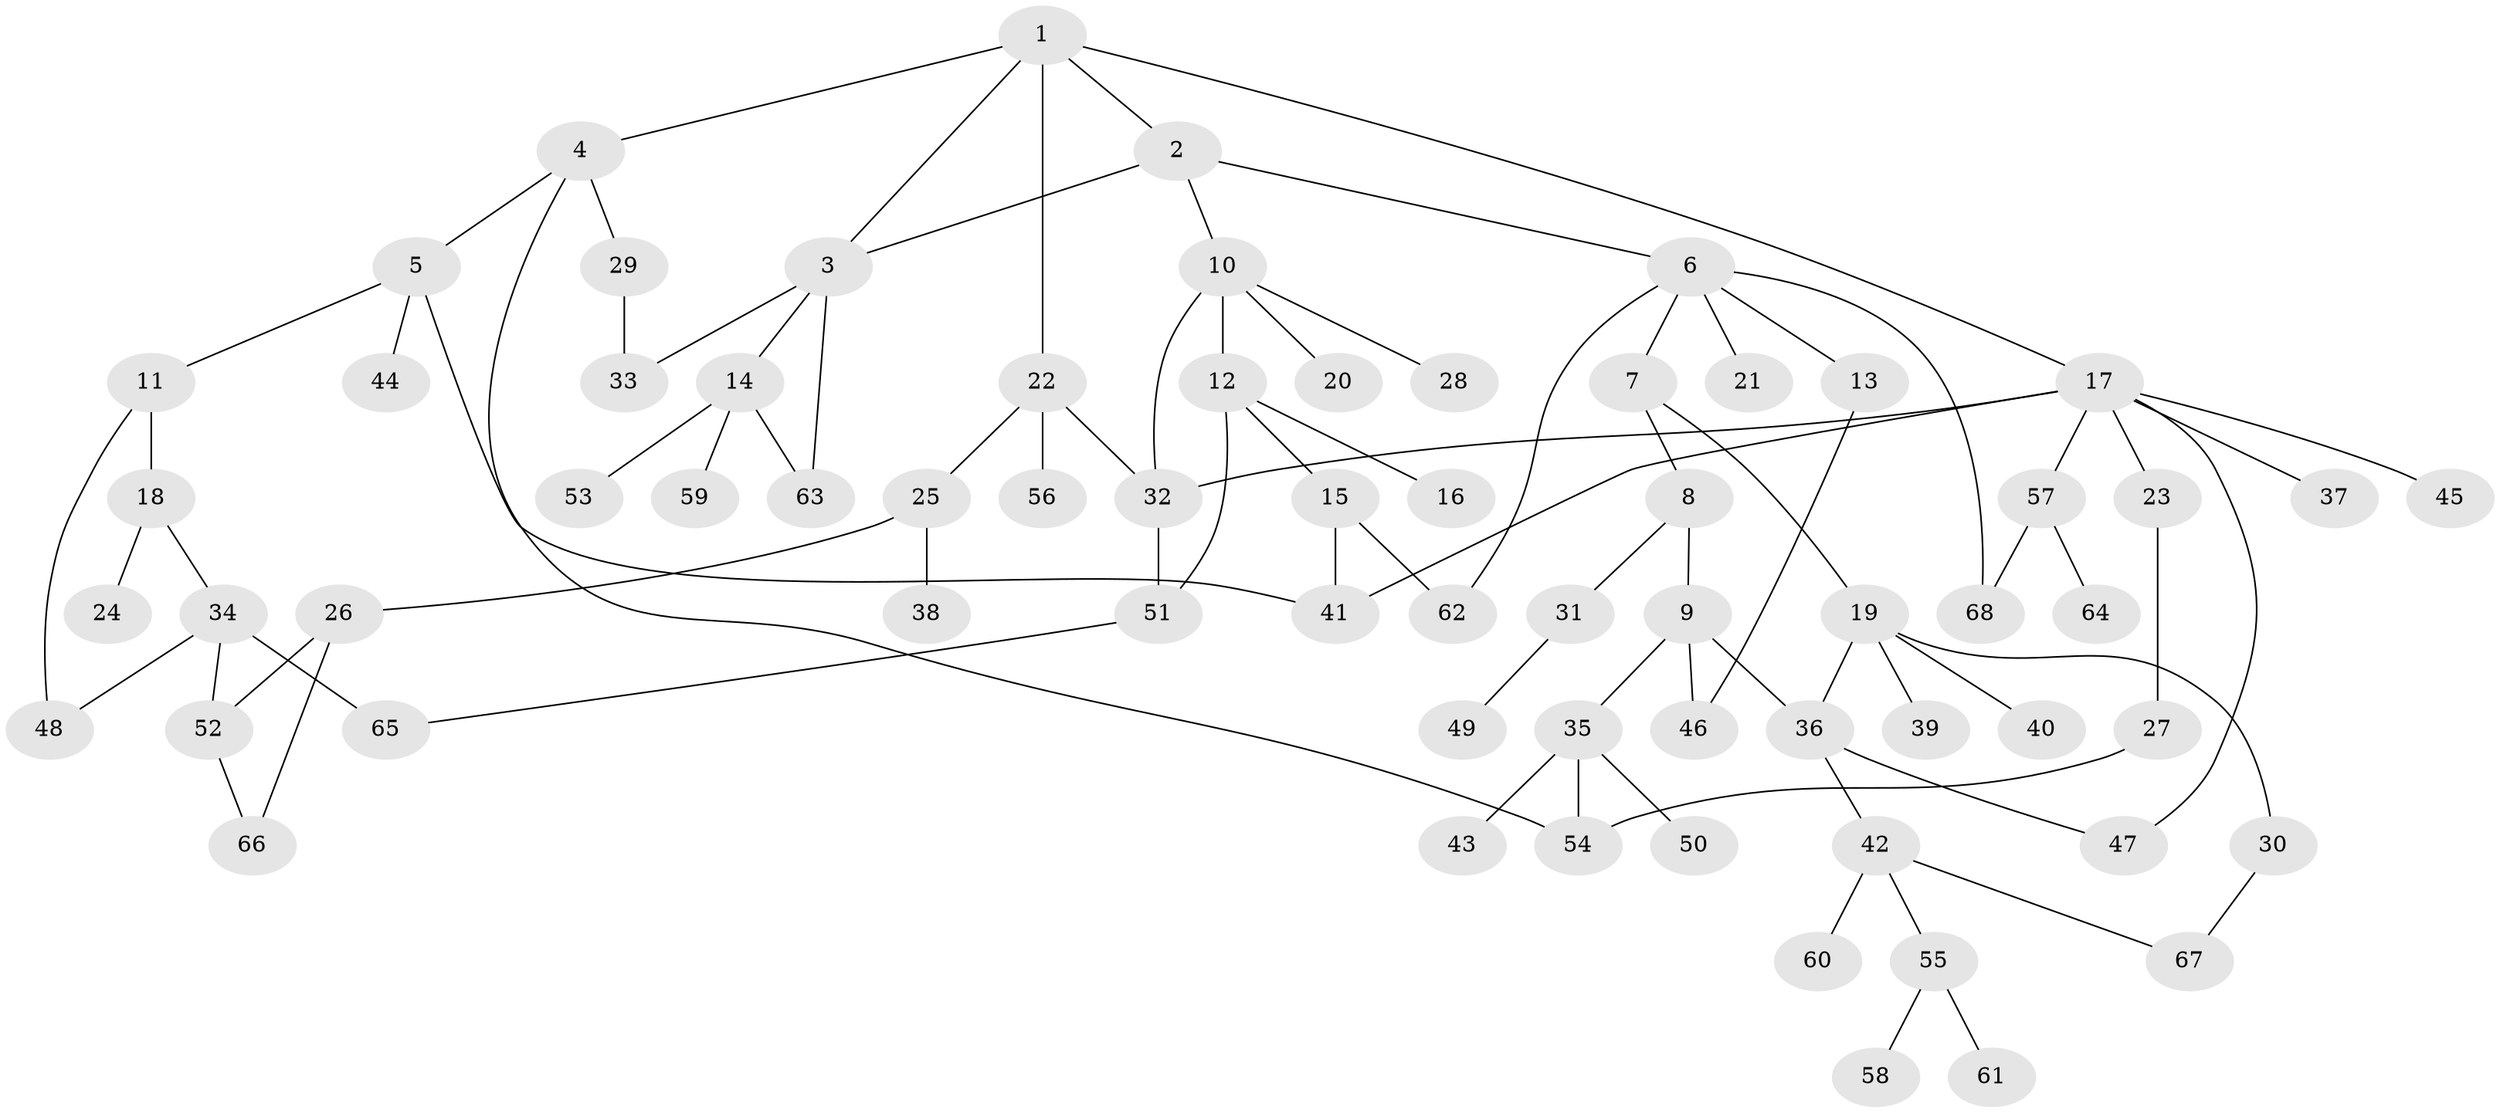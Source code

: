 // Generated by graph-tools (version 1.1) at 2025/00/03/09/25 03:00:58]
// undirected, 68 vertices, 87 edges
graph export_dot {
graph [start="1"]
  node [color=gray90,style=filled];
  1;
  2;
  3;
  4;
  5;
  6;
  7;
  8;
  9;
  10;
  11;
  12;
  13;
  14;
  15;
  16;
  17;
  18;
  19;
  20;
  21;
  22;
  23;
  24;
  25;
  26;
  27;
  28;
  29;
  30;
  31;
  32;
  33;
  34;
  35;
  36;
  37;
  38;
  39;
  40;
  41;
  42;
  43;
  44;
  45;
  46;
  47;
  48;
  49;
  50;
  51;
  52;
  53;
  54;
  55;
  56;
  57;
  58;
  59;
  60;
  61;
  62;
  63;
  64;
  65;
  66;
  67;
  68;
  1 -- 2;
  1 -- 3;
  1 -- 4;
  1 -- 17;
  1 -- 22;
  2 -- 6;
  2 -- 10;
  2 -- 3;
  3 -- 14;
  3 -- 63;
  3 -- 33;
  4 -- 5;
  4 -- 29;
  4 -- 54;
  5 -- 11;
  5 -- 41;
  5 -- 44;
  6 -- 7;
  6 -- 13;
  6 -- 21;
  6 -- 62;
  6 -- 68;
  7 -- 8;
  7 -- 19;
  8 -- 9;
  8 -- 31;
  9 -- 35;
  9 -- 36;
  9 -- 46;
  10 -- 12;
  10 -- 20;
  10 -- 28;
  10 -- 32;
  11 -- 18;
  11 -- 48;
  12 -- 15;
  12 -- 16;
  12 -- 51;
  13 -- 46;
  14 -- 53;
  14 -- 59;
  14 -- 63;
  15 -- 62;
  15 -- 41;
  17 -- 23;
  17 -- 32;
  17 -- 37;
  17 -- 45;
  17 -- 57;
  17 -- 41;
  17 -- 47;
  18 -- 24;
  18 -- 34;
  19 -- 30;
  19 -- 39;
  19 -- 40;
  19 -- 36;
  22 -- 25;
  22 -- 56;
  22 -- 32;
  23 -- 27;
  25 -- 26;
  25 -- 38;
  26 -- 66;
  26 -- 52;
  27 -- 54;
  29 -- 33;
  30 -- 67;
  31 -- 49;
  32 -- 51;
  34 -- 52;
  34 -- 48;
  34 -- 65;
  35 -- 43;
  35 -- 50;
  35 -- 54;
  36 -- 42;
  36 -- 47;
  42 -- 55;
  42 -- 60;
  42 -- 67;
  51 -- 65;
  52 -- 66;
  55 -- 58;
  55 -- 61;
  57 -- 64;
  57 -- 68;
}
